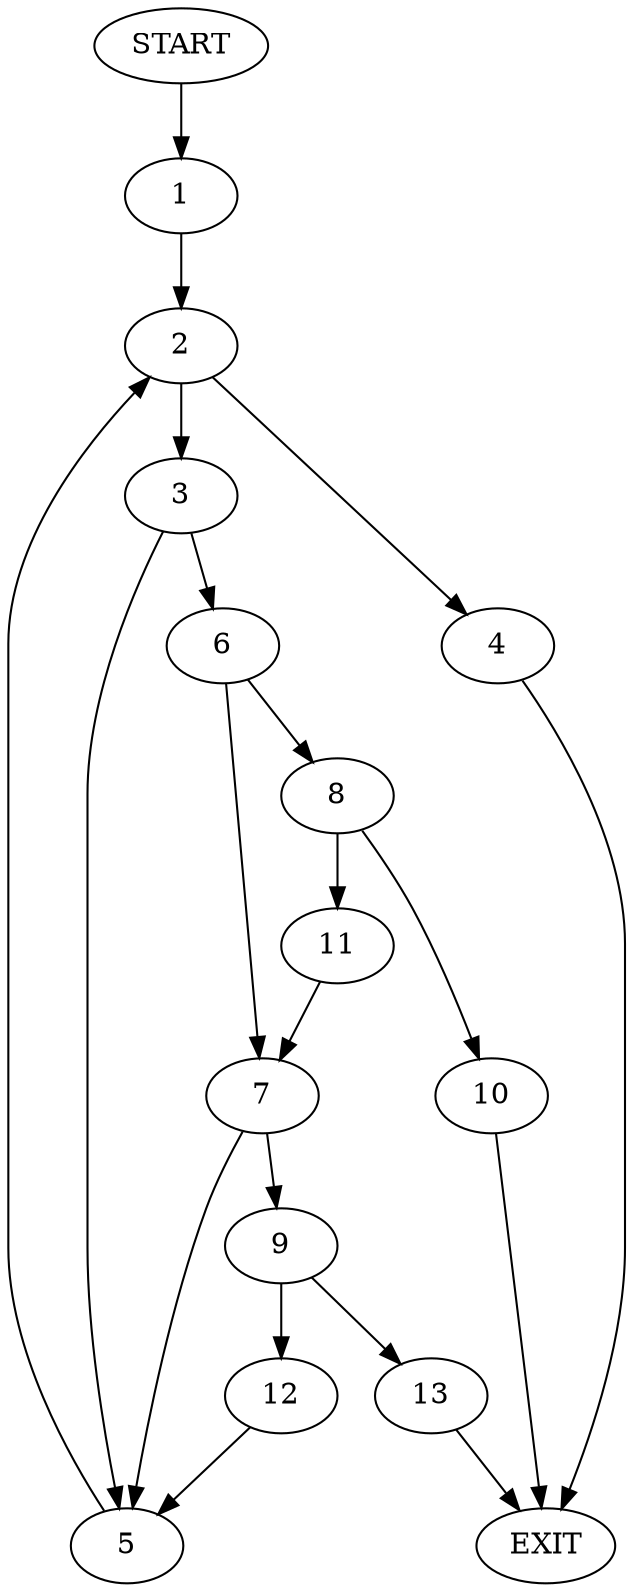 digraph {
0 [label="START"]
14 [label="EXIT"]
0 -> 1
1 -> 2
2 -> 3
2 -> 4
3 -> 5
3 -> 6
4 -> 14
6 -> 7
6 -> 8
5 -> 2
7 -> 9
7 -> 5
8 -> 10
8 -> 11
11 -> 7
10 -> 14
9 -> 12
9 -> 13
13 -> 14
12 -> 5
}
